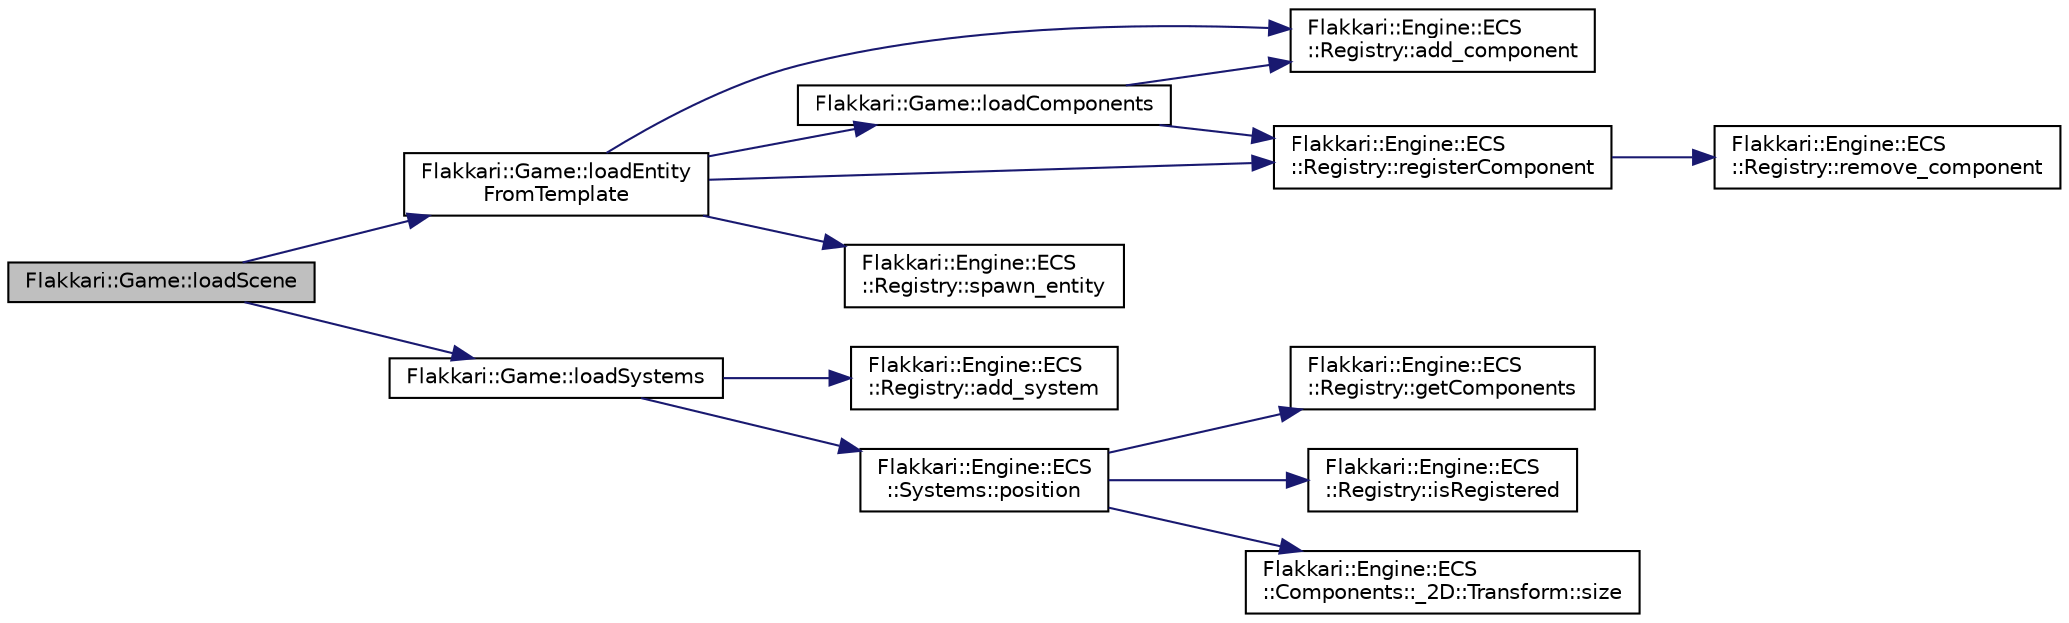 digraph "Flakkari::Game::loadScene"
{
 // LATEX_PDF_SIZE
  edge [fontname="Helvetica",fontsize="10",labelfontname="Helvetica",labelfontsize="10"];
  node [fontname="Helvetica",fontsize="10",shape=record];
  rankdir="LR";
  Node1 [label="Flakkari::Game::loadScene",height=0.2,width=0.4,color="black", fillcolor="grey75", style="filled", fontcolor="black",tooltip="Load a scene from the game."];
  Node1 -> Node2 [color="midnightblue",fontsize="10",style="solid",fontname="Helvetica"];
  Node2 [label="Flakkari::Game::loadEntity\lFromTemplate",height=0.2,width=0.4,color="black", fillcolor="white", style="filled",URL="$dd/ddd/classFlakkari_1_1Game.html#ac0966a3949d5f7067a1a1767980508b1",tooltip="Add all the entities of the game to the registry."];
  Node2 -> Node3 [color="midnightblue",fontsize="10",style="solid",fontname="Helvetica"];
  Node3 [label="Flakkari::Engine::ECS\l::Registry::add_component",height=0.2,width=0.4,color="black", fillcolor="white", style="filled",URL="$d3/d58/classFlakkari_1_1Engine_1_1ECS_1_1Registry.html#abf95714c43fe09a1a01e7d3fffe27124",tooltip="Get the component from an entity."];
  Node2 -> Node4 [color="midnightblue",fontsize="10",style="solid",fontname="Helvetica"];
  Node4 [label="Flakkari::Game::loadComponents",height=0.2,width=0.4,color="black", fillcolor="white", style="filled",URL="$dd/ddd/classFlakkari_1_1Game.html#a58ec493f758d629370dfc28c4e198ba7",tooltip="Add all the components of the game to the registry."];
  Node4 -> Node3 [color="midnightblue",fontsize="10",style="solid",fontname="Helvetica"];
  Node4 -> Node5 [color="midnightblue",fontsize="10",style="solid",fontname="Helvetica"];
  Node5 [label="Flakkari::Engine::ECS\l::Registry::registerComponent",height=0.2,width=0.4,color="black", fillcolor="white", style="filled",URL="$d3/d58/classFlakkari_1_1Engine_1_1ECS_1_1Registry.html#a2faf0cdffea734942a5b964496cf6755",tooltip="Get the component from an entity."];
  Node5 -> Node6 [color="midnightblue",fontsize="10",style="solid",fontname="Helvetica"];
  Node6 [label="Flakkari::Engine::ECS\l::Registry::remove_component",height=0.2,width=0.4,color="black", fillcolor="white", style="filled",URL="$d3/d58/classFlakkari_1_1Engine_1_1ECS_1_1Registry.html#afec03d0edf17b2ad7098604ae70d0f33",tooltip="Remove a component from an entity in the registry."];
  Node2 -> Node5 [color="midnightblue",fontsize="10",style="solid",fontname="Helvetica"];
  Node2 -> Node7 [color="midnightblue",fontsize="10",style="solid",fontname="Helvetica"];
  Node7 [label="Flakkari::Engine::ECS\l::Registry::spawn_entity",height=0.2,width=0.4,color="black", fillcolor="white", style="filled",URL="$d3/d58/classFlakkari_1_1Engine_1_1ECS_1_1Registry.html#a81799a52fa1e3deabdea66ac4b044729",tooltip="Spawn a new entity in the registry."];
  Node1 -> Node8 [color="midnightblue",fontsize="10",style="solid",fontname="Helvetica"];
  Node8 [label="Flakkari::Game::loadSystems",height=0.2,width=0.4,color="black", fillcolor="white", style="filled",URL="$dd/ddd/classFlakkari_1_1Game.html#a8c1c536899944afc33cd5dbc60bc6d83",tooltip="Add all the systems of the game to the registry."];
  Node8 -> Node9 [color="midnightblue",fontsize="10",style="solid",fontname="Helvetica"];
  Node9 [label="Flakkari::Engine::ECS\l::Registry::add_system",height=0.2,width=0.4,color="black", fillcolor="white", style="filled",URL="$d3/d58/classFlakkari_1_1Engine_1_1ECS_1_1Registry.html#a4b9afe929d82931e4fbbce85acb84fc1",tooltip="Add a system to the registry."];
  Node8 -> Node10 [color="midnightblue",fontsize="10",style="solid",fontname="Helvetica"];
  Node10 [label="Flakkari::Engine::ECS\l::Systems::position",height=0.2,width=0.4,color="black", fillcolor="white", style="filled",URL="$d6/dde/namespaceFlakkari_1_1Engine_1_1ECS_1_1Systems.html#ae4fec4a1a5a55d37756b83248855df32",tooltip="Updates the position of all entities with a Position and a Movable component based on their velocity."];
  Node10 -> Node11 [color="midnightblue",fontsize="10",style="solid",fontname="Helvetica"];
  Node11 [label="Flakkari::Engine::ECS\l::Registry::getComponents",height=0.2,width=0.4,color="black", fillcolor="white", style="filled",URL="$d3/d58/classFlakkari_1_1Engine_1_1ECS_1_1Registry.html#a99a1a0865c82335ffe9c5848b45182c7",tooltip="Get the Components object from the registry."];
  Node10 -> Node12 [color="midnightblue",fontsize="10",style="solid",fontname="Helvetica"];
  Node12 [label="Flakkari::Engine::ECS\l::Registry::isRegistered",height=0.2,width=0.4,color="black", fillcolor="white", style="filled",URL="$d3/d58/classFlakkari_1_1Engine_1_1ECS_1_1Registry.html#a022c8cd14fed8dd41735787dc6a17414",tooltip="Check if an entity is registered in the registry."];
  Node10 -> Node13 [color="midnightblue",fontsize="10",style="solid",fontname="Helvetica"];
  Node13 [label="Flakkari::Engine::ECS\l::Components::_2D::Transform::size",height=0.2,width=0.4,color="black", fillcolor="white", style="filled",URL="$d6/dd8/structFlakkari_1_1Engine_1_1ECS_1_1Components_1_1__2D_1_1Transform.html#ab3545a799c91a57c841cdfb22b916d55",tooltip=" "];
}
